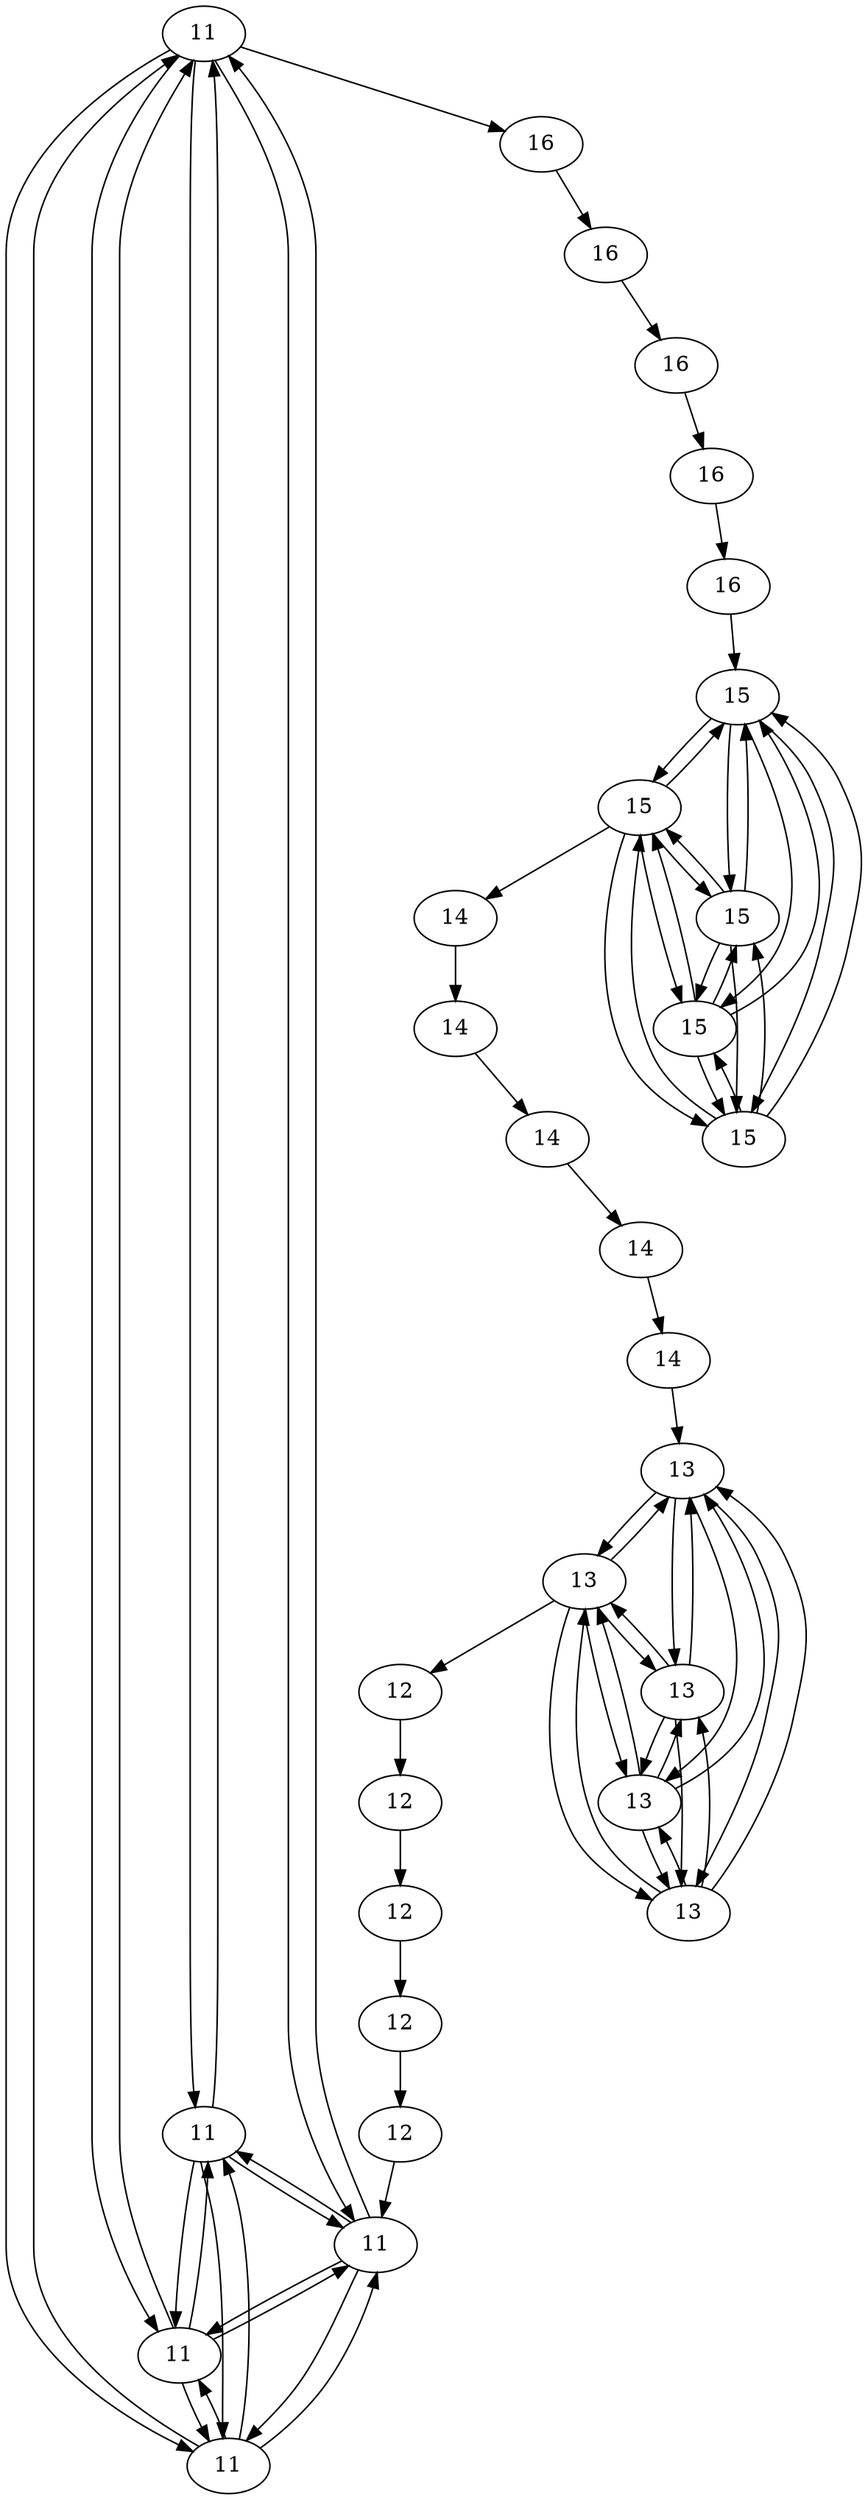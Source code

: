 digraph causal
{
	0 [label="11"]	
	1 [label="11"]	
	2 [label="11"]	
	3 [label="11"]	
	4 [label="11"]	
	5 [label="12"]	
	6 [label="12"]	
	7 [label="12"]	
	8 [label="12"]	
	9 [label="12"]	
	10 [label="13"]	
	11 [label="13"]	
	12 [label="13"]	
	13 [label="13"]	
	14 [label="13"]	
	15 [label="14"]	
	16 [label="14"]	
	17 [label="14"]	
	18 [label="14"]	
	19 [label="14"]	
	20 [label="15"]	
	21 [label="15"]	
	22 [label="15"]	
	23 [label="15"]	
	24 [label="15"]	
	25 [label="16"]	
	26 [label="16"]	
	27 [label="16"]	
	28 [label="16"]	
	29 [label="16"]	
	0 -> 1
	0 -> 2
	0 -> 3
	0 -> 4
	1 -> 0
	1 -> 2
	1 -> 3
	1 -> 4
	2 -> 0
	2 -> 1
	2 -> 3
	2 -> 4
	3 -> 0
	3 -> 1
	3 -> 2
	3 -> 4
	4 -> 0
	4 -> 1
	4 -> 2
	4 -> 3
	// 4 -> 5
	// 5 -> 6
	// 6 -> 7
	// 7 -> 8
	// 8 -> 9
	// 9 -> 10
    5 -> 4
    6 -> 5
    7 -> 6
    8 -> 7
    9 -> 8
    10 -> 9
	10 -> 11
	10 -> 12
	10 -> 13
	10 -> 14
	11 -> 10
	11 -> 12
	11 -> 13
	11 -> 14
	12 -> 10
	12 -> 11
	12 -> 13
	12 -> 14
	13 -> 10
	13 -> 11
	13 -> 12
	13 -> 14
	14 -> 10
	14 -> 11
	14 -> 12
	14 -> 13
	// 14 -> 15
	// 15 -> 16
	// 16 -> 17
	// 17 -> 18
	// 18 -> 19
	// 19 -> 20
    15 -> 14
    16 -> 15
    17 -> 16
    18 -> 17
    19 -> 18
    20 -> 19
	20 -> 21
	20 -> 22
	20 -> 23
	20 -> 24
	21 -> 20
	21 -> 22
	21 -> 23
	21 -> 24
	22 -> 20
	22 -> 21
	22 -> 23
	22 -> 24
	23 -> 20
	23 -> 21
	23 -> 22
	23 -> 24
	24 -> 20
	24 -> 21
	24 -> 22
	24 -> 23
	// 24 -> 25
	// 25 -> 26
	// 26 -> 27
	// 27 -> 28
	// 28 -> 29
    // 29 -> 0
    25 -> 24
    26 -> 25
    27 -> 26
    28 -> 27
    29 -> 28
    0 -> 29
}
